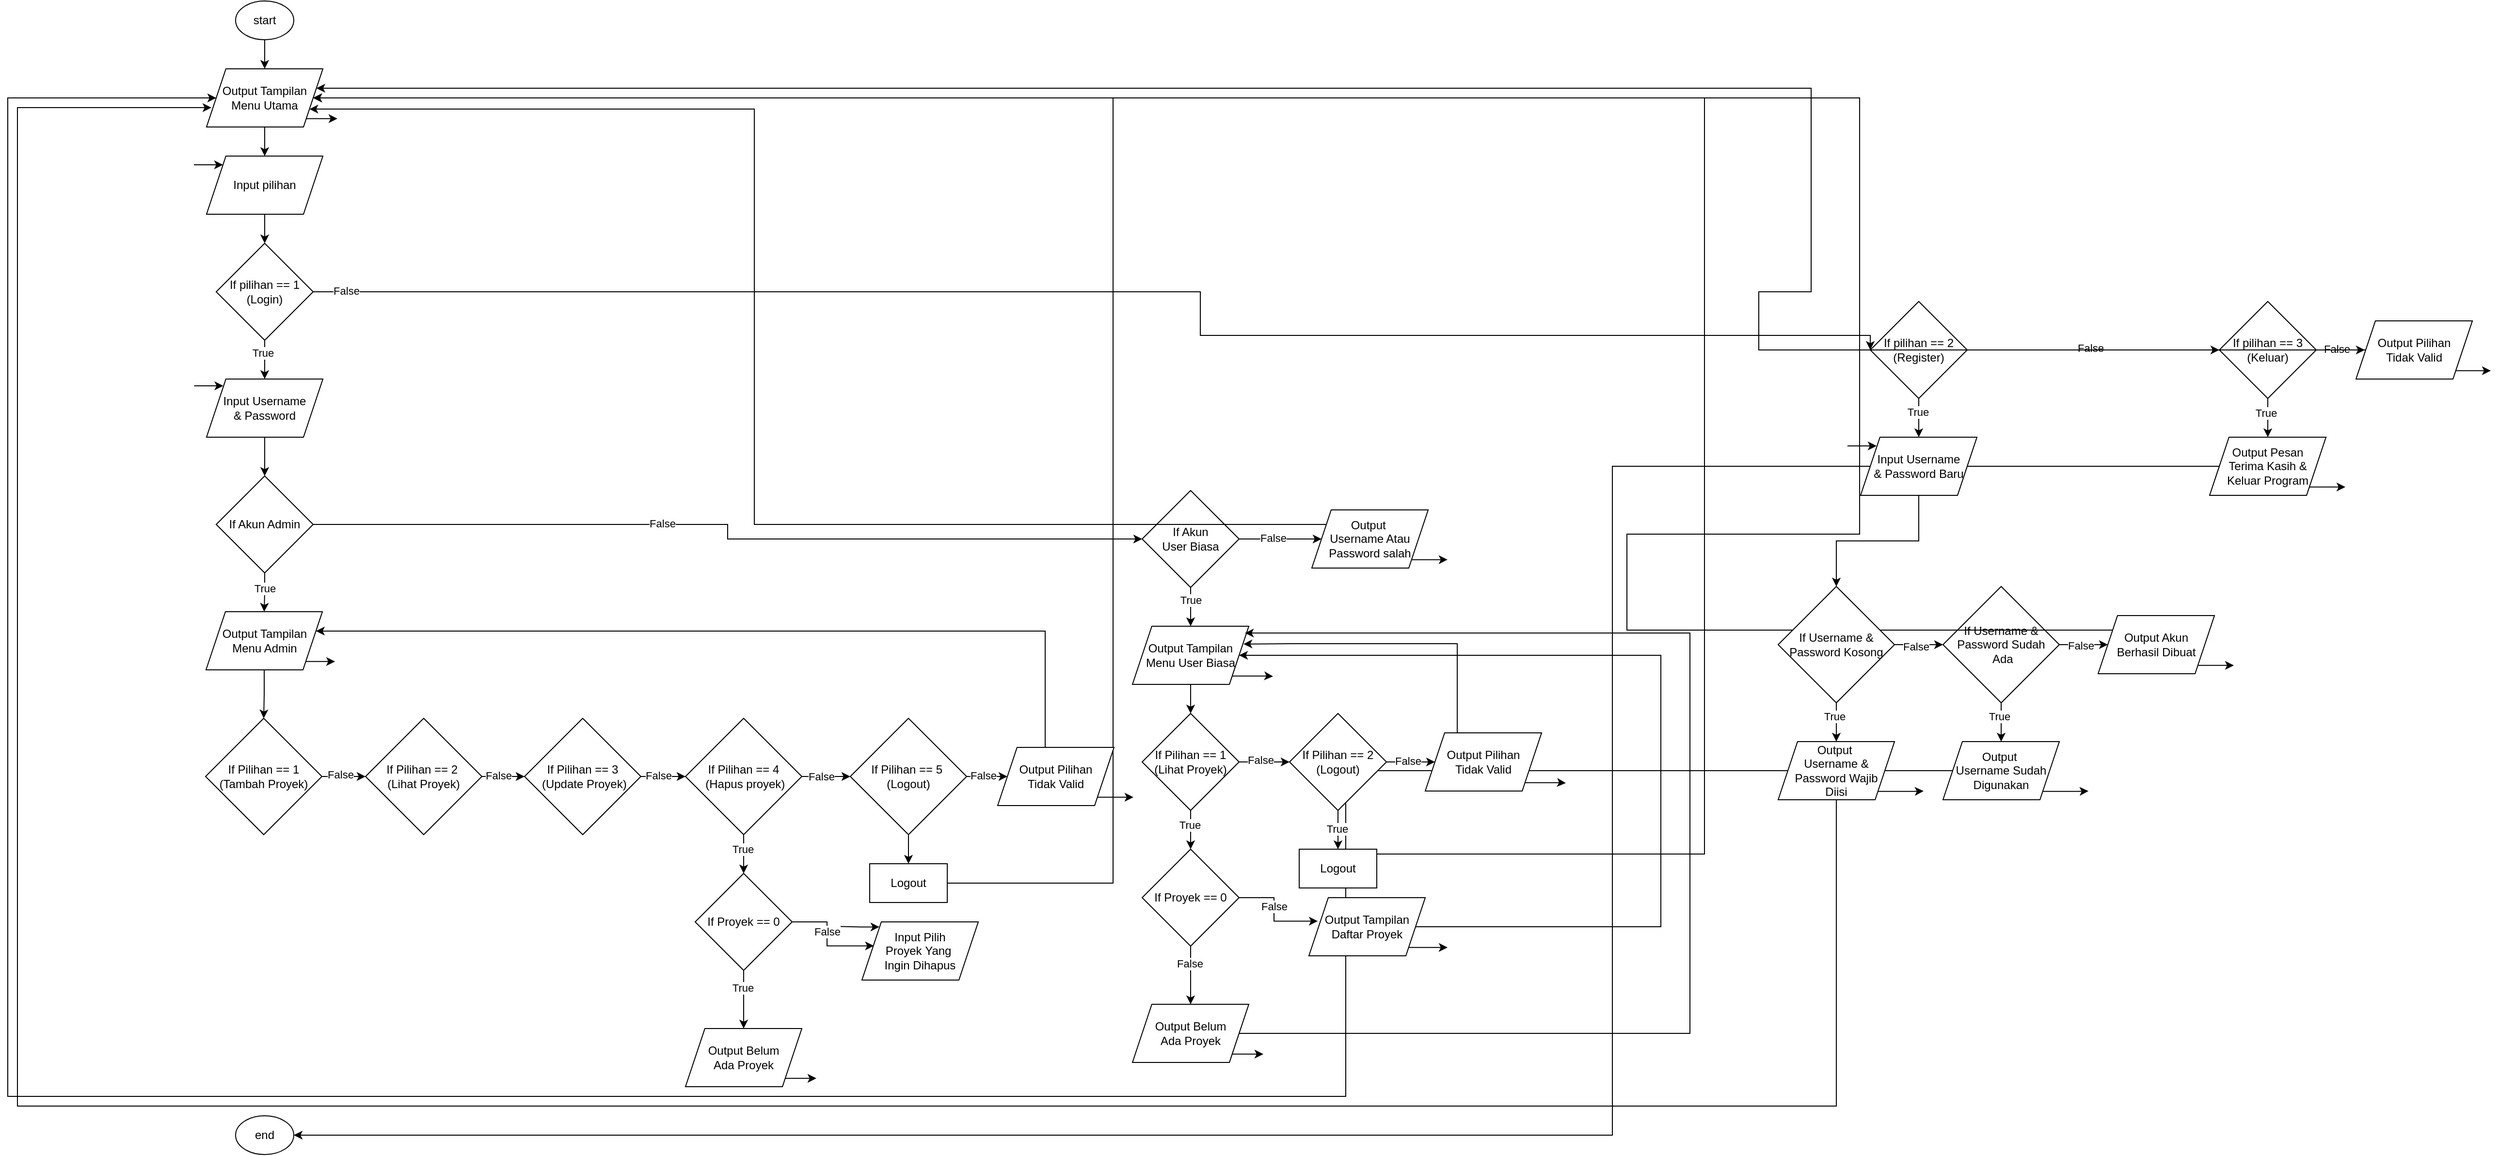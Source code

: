 <mxfile version="28.2.5">
  <diagram name="Page-1" id="V7zPdxJqgHUWOeTSfnY7">
    <mxGraphModel dx="918" dy="557" grid="1" gridSize="10" guides="1" tooltips="1" connect="1" arrows="1" fold="1" page="1" pageScale="1" pageWidth="850" pageHeight="1100" background="none" math="0" shadow="0">
      <root>
        <mxCell id="0" />
        <mxCell id="1" parent="0" />
        <mxCell id="pLRfj-jjfgKi97-Mm5KQ-4" value="" style="edgeStyle=orthogonalEdgeStyle;rounded=0;orthogonalLoop=1;jettySize=auto;html=1;" parent="1" source="pLRfj-jjfgKi97-Mm5KQ-1" target="pLRfj-jjfgKi97-Mm5KQ-3" edge="1">
          <mxGeometry relative="1" as="geometry" />
        </mxCell>
        <mxCell id="pLRfj-jjfgKi97-Mm5KQ-1" value="start" style="ellipse;whiteSpace=wrap;html=1;" parent="1" vertex="1">
          <mxGeometry x="375" y="30" width="60" height="40" as="geometry" />
        </mxCell>
        <mxCell id="pLRfj-jjfgKi97-Mm5KQ-2" value="end" style="ellipse;whiteSpace=wrap;html=1;" parent="1" vertex="1">
          <mxGeometry x="375" y="1180" width="60" height="40" as="geometry" />
        </mxCell>
        <mxCell id="pLRfj-jjfgKi97-Mm5KQ-17" value="" style="edgeStyle=orthogonalEdgeStyle;rounded=0;orthogonalLoop=1;jettySize=auto;html=1;" parent="1" source="pLRfj-jjfgKi97-Mm5KQ-3" target="pLRfj-jjfgKi97-Mm5KQ-16" edge="1">
          <mxGeometry relative="1" as="geometry" />
        </mxCell>
        <mxCell id="pLRfj-jjfgKi97-Mm5KQ-31" style="edgeStyle=orthogonalEdgeStyle;rounded=0;orthogonalLoop=1;jettySize=auto;html=1;exitX=1;exitY=1;exitDx=0;exitDy=0;" parent="1" source="pLRfj-jjfgKi97-Mm5KQ-3" edge="1">
          <mxGeometry relative="1" as="geometry">
            <mxPoint x="480" y="151.421" as="targetPoint" />
          </mxGeometry>
        </mxCell>
        <mxCell id="pLRfj-jjfgKi97-Mm5KQ-3" value="Output Tampilan&lt;div&gt;Menu Utama&lt;/div&gt;" style="shape=parallelogram;perimeter=parallelogramPerimeter;whiteSpace=wrap;html=1;fixedSize=1;" parent="1" vertex="1">
          <mxGeometry x="345" y="100" width="120" height="60" as="geometry" />
        </mxCell>
        <mxCell id="pLRfj-jjfgKi97-Mm5KQ-58" value="" style="edgeStyle=orthogonalEdgeStyle;rounded=0;orthogonalLoop=1;jettySize=auto;html=1;" parent="1" source="pLRfj-jjfgKi97-Mm5KQ-5" target="pLRfj-jjfgKi97-Mm5KQ-57" edge="1">
          <mxGeometry relative="1" as="geometry" />
        </mxCell>
        <mxCell id="eZlnlWBpEUUHPujEnQw8-25" value="True" style="edgeLabel;html=1;align=center;verticalAlign=middle;resizable=0;points=[];" vertex="1" connectable="0" parent="pLRfj-jjfgKi97-Mm5KQ-58">
          <mxGeometry x="-0.343" y="-2" relative="1" as="geometry">
            <mxPoint as="offset" />
          </mxGeometry>
        </mxCell>
        <mxCell id="pLRfj-jjfgKi97-Mm5KQ-59" style="edgeStyle=orthogonalEdgeStyle;rounded=0;orthogonalLoop=1;jettySize=auto;html=1;entryX=0;entryY=0.5;entryDx=0;entryDy=0;" parent="1" source="pLRfj-jjfgKi97-Mm5KQ-5" target="pLRfj-jjfgKi97-Mm5KQ-7" edge="1">
          <mxGeometry relative="1" as="geometry">
            <Array as="points">
              <mxPoint x="1370" y="330" />
              <mxPoint x="1370" y="375" />
            </Array>
          </mxGeometry>
        </mxCell>
        <mxCell id="eZlnlWBpEUUHPujEnQw8-53" value="False" style="edgeLabel;html=1;align=center;verticalAlign=middle;resizable=0;points=[];" vertex="1" connectable="0" parent="pLRfj-jjfgKi97-Mm5KQ-59">
          <mxGeometry x="-0.958" y="-2" relative="1" as="geometry">
            <mxPoint x="-1" y="-3" as="offset" />
          </mxGeometry>
        </mxCell>
        <mxCell id="pLRfj-jjfgKi97-Mm5KQ-5" value="&lt;div&gt;&lt;span style=&quot;background-color: transparent; color: light-dark(rgb(0, 0, 0), rgb(255, 255, 255));&quot;&gt;If pilihan == 1&lt;/span&gt;&lt;/div&gt;&lt;div&gt;(Login)&lt;/div&gt;" style="rhombus;whiteSpace=wrap;html=1;" parent="1" vertex="1">
          <mxGeometry x="355" y="280" width="100" height="100" as="geometry" />
        </mxCell>
        <mxCell id="pLRfj-jjfgKi97-Mm5KQ-10" value="" style="edgeStyle=orthogonalEdgeStyle;rounded=0;orthogonalLoop=1;jettySize=auto;html=1;" parent="1" source="pLRfj-jjfgKi97-Mm5KQ-7" target="pLRfj-jjfgKi97-Mm5KQ-9" edge="1">
          <mxGeometry relative="1" as="geometry" />
        </mxCell>
        <mxCell id="pLRfj-jjfgKi97-Mm5KQ-20" value="False" style="edgeLabel;html=1;align=center;verticalAlign=middle;resizable=0;points=[];" parent="pLRfj-jjfgKi97-Mm5KQ-10" vertex="1" connectable="0">
          <mxGeometry x="0.008" y="2" relative="1" as="geometry">
            <mxPoint x="-4" as="offset" />
          </mxGeometry>
        </mxCell>
        <mxCell id="pLRfj-jjfgKi97-Mm5KQ-39" value="" style="edgeStyle=orthogonalEdgeStyle;rounded=0;orthogonalLoop=1;jettySize=auto;html=1;" parent="1" source="pLRfj-jjfgKi97-Mm5KQ-7" target="pLRfj-jjfgKi97-Mm5KQ-38" edge="1">
          <mxGeometry relative="1" as="geometry" />
        </mxCell>
        <mxCell id="pLRfj-jjfgKi97-Mm5KQ-42" value="True" style="edgeLabel;html=1;align=center;verticalAlign=middle;resizable=0;points=[];" parent="pLRfj-jjfgKi97-Mm5KQ-39" vertex="1" connectable="0">
          <mxGeometry x="-0.394" y="2" relative="1" as="geometry">
            <mxPoint x="-3" y="2" as="offset" />
          </mxGeometry>
        </mxCell>
        <mxCell id="pLRfj-jjfgKi97-Mm5KQ-7" value="&lt;div&gt;&lt;span style=&quot;background-color: transparent; color: light-dark(rgb(0, 0, 0), rgb(255, 255, 255));&quot;&gt;If pilihan == 2&lt;/span&gt;&lt;/div&gt;&lt;div&gt;(Register)&lt;/div&gt;" style="rhombus;whiteSpace=wrap;html=1;" parent="1" vertex="1">
          <mxGeometry x="2061" y="340" width="100" height="100" as="geometry" />
        </mxCell>
        <mxCell id="pLRfj-jjfgKi97-Mm5KQ-22" value="" style="edgeStyle=orthogonalEdgeStyle;rounded=0;orthogonalLoop=1;jettySize=auto;html=1;" parent="1" source="pLRfj-jjfgKi97-Mm5KQ-9" edge="1">
          <mxGeometry relative="1" as="geometry">
            <mxPoint x="2571" y="390" as="targetPoint" />
          </mxGeometry>
        </mxCell>
        <mxCell id="pLRfj-jjfgKi97-Mm5KQ-23" value="False" style="edgeLabel;html=1;align=center;verticalAlign=middle;resizable=0;points=[];" parent="pLRfj-jjfgKi97-Mm5KQ-22" vertex="1" connectable="0">
          <mxGeometry x="-0.067" y="1" relative="1" as="geometry">
            <mxPoint x="-3" as="offset" />
          </mxGeometry>
        </mxCell>
        <mxCell id="pLRfj-jjfgKi97-Mm5KQ-28" value="" style="edgeStyle=orthogonalEdgeStyle;rounded=0;orthogonalLoop=1;jettySize=auto;html=1;" parent="1" source="pLRfj-jjfgKi97-Mm5KQ-9" target="pLRfj-jjfgKi97-Mm5KQ-27" edge="1">
          <mxGeometry relative="1" as="geometry" />
        </mxCell>
        <mxCell id="pLRfj-jjfgKi97-Mm5KQ-30" value="True" style="edgeLabel;html=1;align=center;verticalAlign=middle;resizable=0;points=[];" parent="pLRfj-jjfgKi97-Mm5KQ-28" vertex="1" connectable="0">
          <mxGeometry x="-0.698" y="-3" relative="1" as="geometry">
            <mxPoint x="1" y="9" as="offset" />
          </mxGeometry>
        </mxCell>
        <mxCell id="pLRfj-jjfgKi97-Mm5KQ-9" value="&lt;div&gt;&lt;span style=&quot;background-color: transparent; color: light-dark(rgb(0, 0, 0), rgb(255, 255, 255));&quot;&gt;If pilihan == 3&lt;/span&gt;&lt;/div&gt;&lt;div&gt;(Keluar)&lt;/div&gt;" style="rhombus;whiteSpace=wrap;html=1;" parent="1" vertex="1">
          <mxGeometry x="2421" y="340" width="100" height="100" as="geometry" />
        </mxCell>
        <mxCell id="pLRfj-jjfgKi97-Mm5KQ-18" value="" style="edgeStyle=orthogonalEdgeStyle;rounded=0;orthogonalLoop=1;jettySize=auto;html=1;" parent="1" source="pLRfj-jjfgKi97-Mm5KQ-16" target="pLRfj-jjfgKi97-Mm5KQ-5" edge="1">
          <mxGeometry relative="1" as="geometry" />
        </mxCell>
        <mxCell id="pLRfj-jjfgKi97-Mm5KQ-33" style="edgeStyle=orthogonalEdgeStyle;rounded=0;orthogonalLoop=1;jettySize=auto;html=1;" parent="1" edge="1">
          <mxGeometry relative="1" as="geometry">
            <mxPoint x="362" y="198.778" as="targetPoint" />
            <mxPoint x="332" y="199" as="sourcePoint" />
          </mxGeometry>
        </mxCell>
        <mxCell id="pLRfj-jjfgKi97-Mm5KQ-16" value="Input pilihan" style="shape=parallelogram;perimeter=parallelogramPerimeter;whiteSpace=wrap;html=1;fixedSize=1;" parent="1" vertex="1">
          <mxGeometry x="345" y="190" width="120" height="60" as="geometry" />
        </mxCell>
        <mxCell id="pLRfj-jjfgKi97-Mm5KQ-32" style="edgeStyle=orthogonalEdgeStyle;rounded=0;orthogonalLoop=1;jettySize=auto;html=1;exitX=1;exitY=1;exitDx=0;exitDy=0;" parent="1" source="pLRfj-jjfgKi97-Mm5KQ-24" edge="1">
          <mxGeometry relative="1" as="geometry">
            <mxPoint x="2701" y="411.222" as="targetPoint" />
          </mxGeometry>
        </mxCell>
        <mxCell id="pLRfj-jjfgKi97-Mm5KQ-54" style="edgeStyle=orthogonalEdgeStyle;rounded=0;orthogonalLoop=1;jettySize=auto;html=1;" parent="1" source="pLRfj-jjfgKi97-Mm5KQ-24" target="pLRfj-jjfgKi97-Mm5KQ-3" edge="1">
          <mxGeometry relative="1" as="geometry">
            <Array as="points">
              <mxPoint x="1946" y="330" />
              <mxPoint x="2000" y="330" />
              <mxPoint x="2000" y="120" />
            </Array>
          </mxGeometry>
        </mxCell>
        <mxCell id="pLRfj-jjfgKi97-Mm5KQ-24" value="Output Pilihan&lt;div&gt;Tidak Valid&lt;/div&gt;" style="shape=parallelogram;perimeter=parallelogramPerimeter;whiteSpace=wrap;html=1;fixedSize=1;" parent="1" vertex="1">
          <mxGeometry x="2562" y="360" width="120" height="60" as="geometry" />
        </mxCell>
        <mxCell id="pLRfj-jjfgKi97-Mm5KQ-29" style="edgeStyle=orthogonalEdgeStyle;rounded=0;orthogonalLoop=1;jettySize=auto;html=1;entryX=1;entryY=0.5;entryDx=0;entryDy=0;" parent="1" source="pLRfj-jjfgKi97-Mm5KQ-27" target="pLRfj-jjfgKi97-Mm5KQ-2" edge="1">
          <mxGeometry relative="1" as="geometry">
            <Array as="points">
              <mxPoint x="1795" y="1200" />
            </Array>
          </mxGeometry>
        </mxCell>
        <mxCell id="pLRfj-jjfgKi97-Mm5KQ-34" style="edgeStyle=orthogonalEdgeStyle;rounded=0;orthogonalLoop=1;jettySize=auto;html=1;exitX=1;exitY=1;exitDx=0;exitDy=0;" parent="1" source="pLRfj-jjfgKi97-Mm5KQ-27" edge="1">
          <mxGeometry relative="1" as="geometry">
            <mxPoint x="2551" y="531.222" as="targetPoint" />
          </mxGeometry>
        </mxCell>
        <mxCell id="pLRfj-jjfgKi97-Mm5KQ-27" value="Output Pesan&lt;div&gt;&lt;span style=&quot;background-color: transparent; color: light-dark(rgb(0, 0, 0), rgb(255, 255, 255));&quot;&gt;Terima Kasih &amp;amp;&lt;/span&gt;&lt;div&gt;Keluar Program&lt;/div&gt;&lt;/div&gt;" style="shape=parallelogram;perimeter=parallelogramPerimeter;whiteSpace=wrap;html=1;fixedSize=1;" parent="1" vertex="1">
          <mxGeometry x="2411" y="480" width="120" height="60" as="geometry" />
        </mxCell>
        <mxCell id="pLRfj-jjfgKi97-Mm5KQ-37" style="edgeStyle=orthogonalEdgeStyle;rounded=0;orthogonalLoop=1;jettySize=auto;html=1;" parent="1" edge="1">
          <mxGeometry relative="1" as="geometry">
            <mxPoint x="2067.5" y="488.778" as="targetPoint" />
            <mxPoint x="2037.5" y="489" as="sourcePoint" />
          </mxGeometry>
        </mxCell>
        <mxCell id="eZlnlWBpEUUHPujEnQw8-6" value="" style="edgeStyle=orthogonalEdgeStyle;rounded=0;orthogonalLoop=1;jettySize=auto;html=1;" edge="1" parent="1" source="pLRfj-jjfgKi97-Mm5KQ-38" target="eZlnlWBpEUUHPujEnQw8-5">
          <mxGeometry relative="1" as="geometry" />
        </mxCell>
        <mxCell id="pLRfj-jjfgKi97-Mm5KQ-38" value="Input Username&lt;div&gt;&amp;amp; Password Baru&lt;/div&gt;" style="shape=parallelogram;perimeter=parallelogramPerimeter;whiteSpace=wrap;html=1;fixedSize=1;" parent="1" vertex="1">
          <mxGeometry x="2051" y="480" width="120" height="60" as="geometry" />
        </mxCell>
        <mxCell id="pLRfj-jjfgKi97-Mm5KQ-46" value="" style="edgeStyle=orthogonalEdgeStyle;rounded=0;orthogonalLoop=1;jettySize=auto;html=1;" parent="1" source="pLRfj-jjfgKi97-Mm5KQ-40" target="pLRfj-jjfgKi97-Mm5KQ-45" edge="1">
          <mxGeometry relative="1" as="geometry" />
        </mxCell>
        <mxCell id="pLRfj-jjfgKi97-Mm5KQ-47" value="True" style="edgeLabel;html=1;align=center;verticalAlign=middle;resizable=0;points=[];" parent="pLRfj-jjfgKi97-Mm5KQ-46" vertex="1" connectable="0">
          <mxGeometry x="-0.312" y="-2" relative="1" as="geometry">
            <mxPoint as="offset" />
          </mxGeometry>
        </mxCell>
        <mxCell id="pLRfj-jjfgKi97-Mm5KQ-52" value="" style="edgeStyle=orthogonalEdgeStyle;rounded=0;orthogonalLoop=1;jettySize=auto;html=1;" parent="1" source="pLRfj-jjfgKi97-Mm5KQ-40" target="pLRfj-jjfgKi97-Mm5KQ-51" edge="1">
          <mxGeometry relative="1" as="geometry" />
        </mxCell>
        <mxCell id="pLRfj-jjfgKi97-Mm5KQ-53" value="False" style="edgeLabel;html=1;align=center;verticalAlign=middle;resizable=0;points=[];" parent="pLRfj-jjfgKi97-Mm5KQ-52" vertex="1" connectable="0">
          <mxGeometry x="0.15" y="-1" relative="1" as="geometry">
            <mxPoint x="-7" as="offset" />
          </mxGeometry>
        </mxCell>
        <mxCell id="pLRfj-jjfgKi97-Mm5KQ-40" value="If Username &amp;amp;&lt;div&gt;Password Sudah&lt;/div&gt;&lt;div&gt;&amp;nbsp;Ada&lt;/div&gt;" style="rhombus;whiteSpace=wrap;html=1;" parent="1" vertex="1">
          <mxGeometry x="2136" y="634" width="120" height="120" as="geometry" />
        </mxCell>
        <mxCell id="pLRfj-jjfgKi97-Mm5KQ-44" style="edgeStyle=orthogonalEdgeStyle;rounded=0;orthogonalLoop=1;jettySize=auto;html=1;exitX=1;exitY=1;exitDx=0;exitDy=0;" parent="1" source="pLRfj-jjfgKi97-Mm5KQ-45" edge="1">
          <mxGeometry relative="1" as="geometry">
            <mxPoint x="2286" y="845" as="targetPoint" />
          </mxGeometry>
        </mxCell>
        <mxCell id="pLRfj-jjfgKi97-Mm5KQ-48" style="edgeStyle=orthogonalEdgeStyle;rounded=0;orthogonalLoop=1;jettySize=auto;html=1;entryX=0;entryY=0.5;entryDx=0;entryDy=0;" parent="1" source="pLRfj-jjfgKi97-Mm5KQ-45" target="pLRfj-jjfgKi97-Mm5KQ-3" edge="1">
          <mxGeometry relative="1" as="geometry">
            <Array as="points">
              <mxPoint x="1520" y="1160" />
              <mxPoint x="140" y="1160" />
              <mxPoint x="140" y="130" />
            </Array>
          </mxGeometry>
        </mxCell>
        <mxCell id="pLRfj-jjfgKi97-Mm5KQ-45" value="Output&amp;nbsp;&lt;div&gt;&lt;span style=&quot;background-color: transparent; color: light-dark(rgb(0, 0, 0), rgb(255, 255, 255));&quot;&gt;Username Sudah&lt;/span&gt;&lt;div&gt;Digunakan&lt;/div&gt;&lt;/div&gt;" style="shape=parallelogram;perimeter=parallelogramPerimeter;whiteSpace=wrap;html=1;fixedSize=1;" parent="1" vertex="1">
          <mxGeometry x="2136" y="793.999" width="120" height="60" as="geometry" />
        </mxCell>
        <mxCell id="pLRfj-jjfgKi97-Mm5KQ-50" style="edgeStyle=orthogonalEdgeStyle;rounded=0;orthogonalLoop=1;jettySize=auto;html=1;exitX=1;exitY=1;exitDx=0;exitDy=0;" parent="1" source="pLRfj-jjfgKi97-Mm5KQ-51" edge="1">
          <mxGeometry relative="1" as="geometry">
            <mxPoint x="2436" y="715" as="targetPoint" />
          </mxGeometry>
        </mxCell>
        <mxCell id="pLRfj-jjfgKi97-Mm5KQ-55" style="edgeStyle=orthogonalEdgeStyle;rounded=0;orthogonalLoop=1;jettySize=auto;html=1;entryX=1;entryY=0.5;entryDx=0;entryDy=0;" parent="1" source="pLRfj-jjfgKi97-Mm5KQ-51" target="pLRfj-jjfgKi97-Mm5KQ-3" edge="1">
          <mxGeometry relative="1" as="geometry">
            <Array as="points">
              <mxPoint x="1810" y="679" />
              <mxPoint x="1810" y="580" />
              <mxPoint x="2050" y="580" />
              <mxPoint x="2050" y="130" />
            </Array>
          </mxGeometry>
        </mxCell>
        <mxCell id="pLRfj-jjfgKi97-Mm5KQ-51" value="Output Akun&lt;div&gt;Berhasil Dibuat&lt;/div&gt;" style="shape=parallelogram;perimeter=parallelogramPerimeter;whiteSpace=wrap;html=1;fixedSize=1;" parent="1" vertex="1">
          <mxGeometry x="2296" y="663.999" width="120" height="60" as="geometry" />
        </mxCell>
        <mxCell id="pLRfj-jjfgKi97-Mm5KQ-56" style="edgeStyle=orthogonalEdgeStyle;rounded=0;orthogonalLoop=1;jettySize=auto;html=1;" parent="1" edge="1">
          <mxGeometry relative="1" as="geometry">
            <mxPoint x="362.25" y="426.778" as="targetPoint" />
            <mxPoint x="332.25" y="427" as="sourcePoint" />
          </mxGeometry>
        </mxCell>
        <mxCell id="pLRfj-jjfgKi97-Mm5KQ-62" value="" style="edgeStyle=orthogonalEdgeStyle;rounded=0;orthogonalLoop=1;jettySize=auto;html=1;" parent="1" source="pLRfj-jjfgKi97-Mm5KQ-57" target="pLRfj-jjfgKi97-Mm5KQ-61" edge="1">
          <mxGeometry relative="1" as="geometry" />
        </mxCell>
        <mxCell id="pLRfj-jjfgKi97-Mm5KQ-57" value="Input Username&lt;div&gt;&amp;amp; Password&lt;/div&gt;" style="shape=parallelogram;perimeter=parallelogramPerimeter;whiteSpace=wrap;html=1;fixedSize=1;" parent="1" vertex="1">
          <mxGeometry x="345" y="420" width="120" height="60" as="geometry" />
        </mxCell>
        <mxCell id="pLRfj-jjfgKi97-Mm5KQ-64" value="" style="edgeStyle=orthogonalEdgeStyle;rounded=0;orthogonalLoop=1;jettySize=auto;html=1;" parent="1" source="pLRfj-jjfgKi97-Mm5KQ-61" target="pLRfj-jjfgKi97-Mm5KQ-63" edge="1">
          <mxGeometry relative="1" as="geometry" />
        </mxCell>
        <mxCell id="eZlnlWBpEUUHPujEnQw8-26" value="False" style="edgeLabel;html=1;align=center;verticalAlign=middle;resizable=0;points=[];" vertex="1" connectable="0" parent="pLRfj-jjfgKi97-Mm5KQ-64">
          <mxGeometry x="-0.173" y="1" relative="1" as="geometry">
            <mxPoint as="offset" />
          </mxGeometry>
        </mxCell>
        <mxCell id="eZlnlWBpEUUHPujEnQw8-24" value="" style="edgeStyle=orthogonalEdgeStyle;rounded=0;orthogonalLoop=1;jettySize=auto;html=1;" edge="1" parent="1" source="pLRfj-jjfgKi97-Mm5KQ-61" target="eZlnlWBpEUUHPujEnQw8-23">
          <mxGeometry relative="1" as="geometry" />
        </mxCell>
        <mxCell id="eZlnlWBpEUUHPujEnQw8-29" value="True" style="edgeLabel;html=1;align=center;verticalAlign=middle;resizable=0;points=[];" vertex="1" connectable="0" parent="eZlnlWBpEUUHPujEnQw8-24">
          <mxGeometry x="-0.237" relative="1" as="geometry">
            <mxPoint as="offset" />
          </mxGeometry>
        </mxCell>
        <mxCell id="pLRfj-jjfgKi97-Mm5KQ-61" value="If Akun Admin" style="rhombus;whiteSpace=wrap;html=1;" parent="1" vertex="1">
          <mxGeometry x="355" y="520" width="100" height="100" as="geometry" />
        </mxCell>
        <mxCell id="pLRfj-jjfgKi97-Mm5KQ-69" value="" style="edgeStyle=orthogonalEdgeStyle;rounded=0;orthogonalLoop=1;jettySize=auto;html=1;" parent="1" source="pLRfj-jjfgKi97-Mm5KQ-63" target="pLRfj-jjfgKi97-Mm5KQ-68" edge="1">
          <mxGeometry relative="1" as="geometry" />
        </mxCell>
        <mxCell id="eZlnlWBpEUUHPujEnQw8-27" value="False" style="edgeLabel;html=1;align=center;verticalAlign=middle;resizable=0;points=[];" vertex="1" connectable="0" parent="pLRfj-jjfgKi97-Mm5KQ-69">
          <mxGeometry x="-0.179" y="1" relative="1" as="geometry">
            <mxPoint as="offset" />
          </mxGeometry>
        </mxCell>
        <mxCell id="pLRfj-jjfgKi97-Mm5KQ-73" value="" style="edgeStyle=orthogonalEdgeStyle;rounded=0;orthogonalLoop=1;jettySize=auto;html=1;" parent="1" source="pLRfj-jjfgKi97-Mm5KQ-63" target="pLRfj-jjfgKi97-Mm5KQ-72" edge="1">
          <mxGeometry relative="1" as="geometry" />
        </mxCell>
        <mxCell id="eZlnlWBpEUUHPujEnQw8-28" value="True" style="edgeLabel;html=1;align=center;verticalAlign=middle;resizable=0;points=[];" vertex="1" connectable="0" parent="pLRfj-jjfgKi97-Mm5KQ-73">
          <mxGeometry x="-0.364" relative="1" as="geometry">
            <mxPoint as="offset" />
          </mxGeometry>
        </mxCell>
        <mxCell id="pLRfj-jjfgKi97-Mm5KQ-63" value="If Akun&lt;div&gt;User Biasa&lt;/div&gt;" style="rhombus;whiteSpace=wrap;html=1;" parent="1" vertex="1">
          <mxGeometry x="1310" y="535" width="100" height="100" as="geometry" />
        </mxCell>
        <mxCell id="pLRfj-jjfgKi97-Mm5KQ-70" style="edgeStyle=orthogonalEdgeStyle;rounded=0;orthogonalLoop=1;jettySize=auto;html=1;exitX=1;exitY=1;exitDx=0;exitDy=0;" parent="1" source="pLRfj-jjfgKi97-Mm5KQ-68" edge="1">
          <mxGeometry relative="1" as="geometry">
            <mxPoint x="1625" y="606.365" as="targetPoint" />
          </mxGeometry>
        </mxCell>
        <mxCell id="pLRfj-jjfgKi97-Mm5KQ-71" style="edgeStyle=orthogonalEdgeStyle;rounded=0;orthogonalLoop=1;jettySize=auto;html=1;entryX=1;entryY=0.75;entryDx=0;entryDy=0;" parent="1" source="pLRfj-jjfgKi97-Mm5KQ-68" target="pLRfj-jjfgKi97-Mm5KQ-3" edge="1">
          <mxGeometry relative="1" as="geometry">
            <Array as="points">
              <mxPoint x="910" y="570" />
              <mxPoint x="910" y="142" />
            </Array>
          </mxGeometry>
        </mxCell>
        <mxCell id="pLRfj-jjfgKi97-Mm5KQ-68" value="Output&amp;nbsp;&lt;div&gt;&lt;span style=&quot;background-color: transparent; color: light-dark(rgb(0, 0, 0), rgb(255, 255, 255));&quot;&gt;Username Atau&lt;/span&gt;&lt;/div&gt;&lt;div&gt;&lt;span style=&quot;background-color: transparent; color: light-dark(rgb(0, 0, 0), rgb(255, 255, 255));&quot;&gt;Password salah&lt;/span&gt;&lt;/div&gt;" style="shape=parallelogram;perimeter=parallelogramPerimeter;whiteSpace=wrap;html=1;fixedSize=1;" parent="1" vertex="1">
          <mxGeometry x="1485" y="555" width="120" height="60" as="geometry" />
        </mxCell>
        <mxCell id="pLRfj-jjfgKi97-Mm5KQ-74" style="edgeStyle=orthogonalEdgeStyle;rounded=0;orthogonalLoop=1;jettySize=auto;html=1;exitX=1;exitY=1;exitDx=0;exitDy=0;" parent="1" source="pLRfj-jjfgKi97-Mm5KQ-72" edge="1">
          <mxGeometry relative="1" as="geometry">
            <mxPoint x="1445" y="726.704" as="targetPoint" />
          </mxGeometry>
        </mxCell>
        <mxCell id="pLRfj-jjfgKi97-Mm5KQ-76" value="" style="edgeStyle=orthogonalEdgeStyle;rounded=0;orthogonalLoop=1;jettySize=auto;html=1;" parent="1" source="pLRfj-jjfgKi97-Mm5KQ-72" target="pLRfj-jjfgKi97-Mm5KQ-75" edge="1">
          <mxGeometry relative="1" as="geometry" />
        </mxCell>
        <mxCell id="pLRfj-jjfgKi97-Mm5KQ-72" value="Output Tampilan&lt;div&gt;Menu User Biasa&lt;/div&gt;" style="shape=parallelogram;perimeter=parallelogramPerimeter;whiteSpace=wrap;html=1;fixedSize=1;" parent="1" vertex="1">
          <mxGeometry x="1300" y="675" width="120" height="60" as="geometry" />
        </mxCell>
        <mxCell id="pLRfj-jjfgKi97-Mm5KQ-78" value="" style="edgeStyle=orthogonalEdgeStyle;rounded=0;orthogonalLoop=1;jettySize=auto;html=1;" parent="1" source="pLRfj-jjfgKi97-Mm5KQ-75" target="pLRfj-jjfgKi97-Mm5KQ-77" edge="1">
          <mxGeometry relative="1" as="geometry" />
        </mxCell>
        <mxCell id="eZlnlWBpEUUHPujEnQw8-15" value="False" style="edgeLabel;html=1;align=center;verticalAlign=middle;resizable=0;points=[];" vertex="1" connectable="0" parent="pLRfj-jjfgKi97-Mm5KQ-78">
          <mxGeometry x="-0.371" y="2" relative="1" as="geometry">
            <mxPoint x="5" as="offset" />
          </mxGeometry>
        </mxCell>
        <mxCell id="eZlnlWBpEUUHPujEnQw8-20" value="" style="edgeStyle=orthogonalEdgeStyle;rounded=0;orthogonalLoop=1;jettySize=auto;html=1;entryX=0.5;entryY=0;entryDx=0;entryDy=0;" edge="1" parent="1" source="pLRfj-jjfgKi97-Mm5KQ-75" target="eZlnlWBpEUUHPujEnQw8-31">
          <mxGeometry relative="1" as="geometry">
            <mxPoint x="1360" y="905" as="targetPoint" />
          </mxGeometry>
        </mxCell>
        <mxCell id="eZlnlWBpEUUHPujEnQw8-30" value="True" style="edgeLabel;html=1;align=center;verticalAlign=middle;resizable=0;points=[];" vertex="1" connectable="0" parent="eZlnlWBpEUUHPujEnQw8-20">
          <mxGeometry x="-0.25" y="-1" relative="1" as="geometry">
            <mxPoint as="offset" />
          </mxGeometry>
        </mxCell>
        <mxCell id="pLRfj-jjfgKi97-Mm5KQ-75" value="If Pilihan == 1&lt;div&gt;(Lihat Proyek)&lt;/div&gt;" style="rhombus;whiteSpace=wrap;html=1;" parent="1" vertex="1">
          <mxGeometry x="1310" y="765" width="100" height="100" as="geometry" />
        </mxCell>
        <mxCell id="pLRfj-jjfgKi97-Mm5KQ-84" value="" style="edgeStyle=orthogonalEdgeStyle;rounded=0;orthogonalLoop=1;jettySize=auto;html=1;" parent="1" source="pLRfj-jjfgKi97-Mm5KQ-77" target="pLRfj-jjfgKi97-Mm5KQ-81" edge="1">
          <mxGeometry relative="1" as="geometry" />
        </mxCell>
        <mxCell id="pLRfj-jjfgKi97-Mm5KQ-85" value="False" style="edgeLabel;html=1;align=center;verticalAlign=middle;resizable=0;points=[];" parent="pLRfj-jjfgKi97-Mm5KQ-84" vertex="1" connectable="0">
          <mxGeometry x="0.133" y="1" relative="1" as="geometry">
            <mxPoint x="-7" as="offset" />
          </mxGeometry>
        </mxCell>
        <mxCell id="eZlnlWBpEUUHPujEnQw8-12" value="" style="edgeStyle=orthogonalEdgeStyle;rounded=0;orthogonalLoop=1;jettySize=auto;html=1;" edge="1" parent="1" source="pLRfj-jjfgKi97-Mm5KQ-77" target="eZlnlWBpEUUHPujEnQw8-11">
          <mxGeometry relative="1" as="geometry" />
        </mxCell>
        <mxCell id="eZlnlWBpEUUHPujEnQw8-13" value="True" style="edgeLabel;html=1;align=center;verticalAlign=middle;resizable=0;points=[];" vertex="1" connectable="0" parent="eZlnlWBpEUUHPujEnQw8-12">
          <mxGeometry x="-0.07" y="-1" relative="1" as="geometry">
            <mxPoint as="offset" />
          </mxGeometry>
        </mxCell>
        <mxCell id="pLRfj-jjfgKi97-Mm5KQ-77" value="If Pilihan == 2&lt;div&gt;(Logout)&lt;/div&gt;" style="rhombus;whiteSpace=wrap;html=1;" parent="1" vertex="1">
          <mxGeometry x="1462" y="765" width="100" height="100" as="geometry" />
        </mxCell>
        <mxCell id="pLRfj-jjfgKi97-Mm5KQ-80" style="edgeStyle=orthogonalEdgeStyle;rounded=0;orthogonalLoop=1;jettySize=auto;html=1;exitX=1;exitY=1;exitDx=0;exitDy=0;" parent="1" source="pLRfj-jjfgKi97-Mm5KQ-81" edge="1">
          <mxGeometry relative="1" as="geometry">
            <mxPoint x="1747" y="836.704" as="targetPoint" />
          </mxGeometry>
        </mxCell>
        <mxCell id="pLRfj-jjfgKi97-Mm5KQ-83" style="edgeStyle=orthogonalEdgeStyle;rounded=0;orthogonalLoop=1;jettySize=auto;html=1;entryX=1;entryY=0.25;entryDx=0;entryDy=0;" parent="1" edge="1">
          <mxGeometry relative="1" as="geometry">
            <Array as="points">
              <mxPoint x="1635" y="693" />
              <mxPoint x="1465" y="693" />
            </Array>
            <mxPoint x="1635" y="787" as="sourcePoint" />
            <mxPoint x="1414.545" y="693.364" as="targetPoint" />
          </mxGeometry>
        </mxCell>
        <mxCell id="pLRfj-jjfgKi97-Mm5KQ-81" value="Output Pilihan&lt;div&gt;Tidak Valid&lt;/div&gt;" style="shape=parallelogram;perimeter=parallelogramPerimeter;whiteSpace=wrap;html=1;fixedSize=1;" parent="1" vertex="1">
          <mxGeometry x="1602" y="785" width="120" height="60" as="geometry" />
        </mxCell>
        <mxCell id="eZlnlWBpEUUHPujEnQw8-1" value="" style="edgeStyle=orthogonalEdgeStyle;rounded=0;orthogonalLoop=1;jettySize=auto;html=1;" edge="1" parent="1" source="eZlnlWBpEUUHPujEnQw8-5">
          <mxGeometry relative="1" as="geometry">
            <mxPoint x="2026" y="794" as="targetPoint" />
          </mxGeometry>
        </mxCell>
        <mxCell id="eZlnlWBpEUUHPujEnQw8-2" value="True" style="edgeLabel;html=1;align=center;verticalAlign=middle;resizable=0;points=[];" vertex="1" connectable="0" parent="eZlnlWBpEUUHPujEnQw8-1">
          <mxGeometry x="-0.312" y="-2" relative="1" as="geometry">
            <mxPoint as="offset" />
          </mxGeometry>
        </mxCell>
        <mxCell id="eZlnlWBpEUUHPujEnQw8-3" value="" style="edgeStyle=orthogonalEdgeStyle;rounded=0;orthogonalLoop=1;jettySize=auto;html=1;" edge="1" parent="1" source="eZlnlWBpEUUHPujEnQw8-5">
          <mxGeometry relative="1" as="geometry">
            <mxPoint x="2136" y="694" as="targetPoint" />
          </mxGeometry>
        </mxCell>
        <mxCell id="eZlnlWBpEUUHPujEnQw8-4" value="False" style="edgeLabel;html=1;align=center;verticalAlign=middle;resizable=0;points=[];" vertex="1" connectable="0" parent="eZlnlWBpEUUHPujEnQw8-3">
          <mxGeometry x="0.15" y="-1" relative="1" as="geometry">
            <mxPoint x="-7" as="offset" />
          </mxGeometry>
        </mxCell>
        <mxCell id="eZlnlWBpEUUHPujEnQw8-5" value="If Username &amp;amp;&lt;div&gt;Password Kosong&lt;/div&gt;" style="rhombus;whiteSpace=wrap;html=1;" vertex="1" parent="1">
          <mxGeometry x="1966" y="634" width="120" height="120" as="geometry" />
        </mxCell>
        <mxCell id="eZlnlWBpEUUHPujEnQw8-7" style="edgeStyle=orthogonalEdgeStyle;rounded=0;orthogonalLoop=1;jettySize=auto;html=1;exitX=1;exitY=1;exitDx=0;exitDy=0;" edge="1" parent="1" source="eZlnlWBpEUUHPujEnQw8-8">
          <mxGeometry relative="1" as="geometry">
            <mxPoint x="2116" y="845.001" as="targetPoint" />
          </mxGeometry>
        </mxCell>
        <mxCell id="eZlnlWBpEUUHPujEnQw8-9" style="edgeStyle=orthogonalEdgeStyle;rounded=0;orthogonalLoop=1;jettySize=auto;html=1;entryX=0.042;entryY=0.667;entryDx=0;entryDy=0;entryPerimeter=0;" edge="1" parent="1" source="eZlnlWBpEUUHPujEnQw8-8" target="pLRfj-jjfgKi97-Mm5KQ-3">
          <mxGeometry relative="1" as="geometry">
            <mxPoint x="360" y="70" as="targetPoint" />
            <Array as="points">
              <mxPoint x="2026" y="1170" />
              <mxPoint x="150" y="1170" />
              <mxPoint x="150" y="140" />
            </Array>
          </mxGeometry>
        </mxCell>
        <mxCell id="eZlnlWBpEUUHPujEnQw8-8" value="Output&amp;nbsp;&lt;div&gt;&lt;span style=&quot;background-color: transparent; color: light-dark(rgb(0, 0, 0), rgb(255, 255, 255));&quot;&gt;Username &amp;amp;&lt;/span&gt;&lt;/div&gt;&lt;div&gt;&lt;span style=&quot;background-color: transparent; color: light-dark(rgb(0, 0, 0), rgb(255, 255, 255));&quot;&gt;Password Wajib&lt;/span&gt;&lt;/div&gt;&lt;div&gt;&lt;span style=&quot;background-color: transparent; color: light-dark(rgb(0, 0, 0), rgb(255, 255, 255));&quot;&gt;Diisi&lt;/span&gt;&lt;/div&gt;" style="shape=parallelogram;perimeter=parallelogramPerimeter;whiteSpace=wrap;html=1;fixedSize=1;" vertex="1" parent="1">
          <mxGeometry x="1966" y="794" width="120" height="60" as="geometry" />
        </mxCell>
        <mxCell id="eZlnlWBpEUUHPujEnQw8-14" style="edgeStyle=orthogonalEdgeStyle;rounded=0;orthogonalLoop=1;jettySize=auto;html=1;entryX=1;entryY=0.5;entryDx=0;entryDy=0;" edge="1" parent="1" source="eZlnlWBpEUUHPujEnQw8-11" target="pLRfj-jjfgKi97-Mm5KQ-3">
          <mxGeometry relative="1" as="geometry">
            <Array as="points">
              <mxPoint x="1890" y="910" />
              <mxPoint x="1890" y="130" />
            </Array>
          </mxGeometry>
        </mxCell>
        <mxCell id="eZlnlWBpEUUHPujEnQw8-11" value="Logout" style="whiteSpace=wrap;html=1;" vertex="1" parent="1">
          <mxGeometry x="1472" y="905" width="80" height="40" as="geometry" />
        </mxCell>
        <mxCell id="eZlnlWBpEUUHPujEnQw8-22" style="edgeStyle=orthogonalEdgeStyle;rounded=0;orthogonalLoop=1;jettySize=auto;html=1;exitX=1;exitY=1;exitDx=0;exitDy=0;" edge="1" parent="1" source="eZlnlWBpEUUHPujEnQw8-23">
          <mxGeometry relative="1" as="geometry">
            <mxPoint x="477.5" y="711.704" as="targetPoint" />
          </mxGeometry>
        </mxCell>
        <mxCell id="eZlnlWBpEUUHPujEnQw8-46" value="" style="edgeStyle=orthogonalEdgeStyle;rounded=0;orthogonalLoop=1;jettySize=auto;html=1;" edge="1" parent="1" source="eZlnlWBpEUUHPujEnQw8-23" target="eZlnlWBpEUUHPujEnQw8-45">
          <mxGeometry relative="1" as="geometry" />
        </mxCell>
        <mxCell id="eZlnlWBpEUUHPujEnQw8-23" value="Output Tampilan&lt;div&gt;Menu Admin&lt;/div&gt;" style="shape=parallelogram;perimeter=parallelogramPerimeter;whiteSpace=wrap;html=1;fixedSize=1;" vertex="1" parent="1">
          <mxGeometry x="344.5" y="660" width="120" height="60" as="geometry" />
        </mxCell>
        <mxCell id="eZlnlWBpEUUHPujEnQw8-33" value="" style="edgeStyle=orthogonalEdgeStyle;rounded=0;orthogonalLoop=1;jettySize=auto;html=1;" edge="1" parent="1" source="eZlnlWBpEUUHPujEnQw8-31" target="eZlnlWBpEUUHPujEnQw8-32">
          <mxGeometry relative="1" as="geometry" />
        </mxCell>
        <mxCell id="eZlnlWBpEUUHPujEnQw8-40" value="False" style="edgeLabel;html=1;align=center;verticalAlign=middle;resizable=0;points=[];" vertex="1" connectable="0" parent="eZlnlWBpEUUHPujEnQw8-33">
          <mxGeometry x="-0.417" y="-1" relative="1" as="geometry">
            <mxPoint as="offset" />
          </mxGeometry>
        </mxCell>
        <mxCell id="eZlnlWBpEUUHPujEnQw8-31" value="If Proyek == 0" style="rhombus;whiteSpace=wrap;html=1;" vertex="1" parent="1">
          <mxGeometry x="1310" y="905" width="100" height="100" as="geometry" />
        </mxCell>
        <mxCell id="eZlnlWBpEUUHPujEnQw8-41" style="edgeStyle=orthogonalEdgeStyle;rounded=0;orthogonalLoop=1;jettySize=auto;html=1;exitX=1;exitY=1;exitDx=0;exitDy=0;" edge="1" parent="1" source="eZlnlWBpEUUHPujEnQw8-32">
          <mxGeometry relative="1" as="geometry">
            <mxPoint x="1435" y="1116.5" as="targetPoint" />
          </mxGeometry>
        </mxCell>
        <mxCell id="eZlnlWBpEUUHPujEnQw8-32" value="Output Belum&lt;div&gt;Ada Proyek&lt;/div&gt;" style="shape=parallelogram;perimeter=parallelogramPerimeter;whiteSpace=wrap;html=1;fixedSize=1;" vertex="1" parent="1">
          <mxGeometry x="1300" y="1065" width="120" height="60" as="geometry" />
        </mxCell>
        <mxCell id="eZlnlWBpEUUHPujEnQw8-42" style="edgeStyle=orthogonalEdgeStyle;rounded=0;orthogonalLoop=1;jettySize=auto;html=1;exitX=1;exitY=1;exitDx=0;exitDy=0;" edge="1" parent="1" source="eZlnlWBpEUUHPujEnQw8-37">
          <mxGeometry relative="1" as="geometry">
            <mxPoint x="1625" y="1006.431" as="targetPoint" />
          </mxGeometry>
        </mxCell>
        <mxCell id="eZlnlWBpEUUHPujEnQw8-43" style="edgeStyle=orthogonalEdgeStyle;rounded=0;orthogonalLoop=1;jettySize=auto;html=1;entryX=1;entryY=0.5;entryDx=0;entryDy=0;" edge="1" parent="1" source="eZlnlWBpEUUHPujEnQw8-37" target="pLRfj-jjfgKi97-Mm5KQ-72">
          <mxGeometry relative="1" as="geometry">
            <Array as="points">
              <mxPoint x="1845" y="985" />
              <mxPoint x="1845" y="705" />
            </Array>
          </mxGeometry>
        </mxCell>
        <mxCell id="eZlnlWBpEUUHPujEnQw8-37" value="Output Tampilan&lt;div&gt;Daftar Proyek&lt;/div&gt;" style="shape=parallelogram;perimeter=parallelogramPerimeter;whiteSpace=wrap;html=1;fixedSize=1;" vertex="1" parent="1">
          <mxGeometry x="1482" y="955" width="120" height="60" as="geometry" />
        </mxCell>
        <mxCell id="eZlnlWBpEUUHPujEnQw8-38" style="edgeStyle=orthogonalEdgeStyle;rounded=0;orthogonalLoop=1;jettySize=auto;html=1;entryX=0.076;entryY=0.404;entryDx=0;entryDy=0;entryPerimeter=0;" edge="1" parent="1" source="eZlnlWBpEUUHPujEnQw8-31" target="eZlnlWBpEUUHPujEnQw8-37">
          <mxGeometry relative="1" as="geometry" />
        </mxCell>
        <mxCell id="eZlnlWBpEUUHPujEnQw8-39" value="False" style="edgeLabel;html=1;align=center;verticalAlign=middle;resizable=0;points=[];" vertex="1" connectable="0" parent="eZlnlWBpEUUHPujEnQw8-38">
          <mxGeometry x="-0.157" relative="1" as="geometry">
            <mxPoint as="offset" />
          </mxGeometry>
        </mxCell>
        <mxCell id="eZlnlWBpEUUHPujEnQw8-44" style="edgeStyle=orthogonalEdgeStyle;rounded=0;orthogonalLoop=1;jettySize=auto;html=1;entryX=0.967;entryY=0.117;entryDx=0;entryDy=0;entryPerimeter=0;" edge="1" parent="1" source="eZlnlWBpEUUHPujEnQw8-32" target="pLRfj-jjfgKi97-Mm5KQ-72">
          <mxGeometry relative="1" as="geometry">
            <Array as="points">
              <mxPoint x="1875" y="1095" />
              <mxPoint x="1875" y="682" />
            </Array>
          </mxGeometry>
        </mxCell>
        <mxCell id="eZlnlWBpEUUHPujEnQw8-66" value="" style="edgeStyle=orthogonalEdgeStyle;rounded=0;orthogonalLoop=1;jettySize=auto;html=1;" edge="1" parent="1" source="eZlnlWBpEUUHPujEnQw8-45" target="eZlnlWBpEUUHPujEnQw8-47">
          <mxGeometry relative="1" as="geometry" />
        </mxCell>
        <mxCell id="eZlnlWBpEUUHPujEnQw8-67" value="False" style="edgeLabel;html=1;align=center;verticalAlign=middle;resizable=0;points=[];" vertex="1" connectable="0" parent="eZlnlWBpEUUHPujEnQw8-66">
          <mxGeometry x="-0.499" y="2" relative="1" as="geometry">
            <mxPoint x="7" as="offset" />
          </mxGeometry>
        </mxCell>
        <mxCell id="eZlnlWBpEUUHPujEnQw8-45" value="If Pilihan == 1&lt;div&gt;(Tambah Proyek)&lt;/div&gt;" style="rhombus;whiteSpace=wrap;html=1;" vertex="1" parent="1">
          <mxGeometry x="344" y="770" width="120" height="120" as="geometry" />
        </mxCell>
        <mxCell id="eZlnlWBpEUUHPujEnQw8-63" value="" style="edgeStyle=orthogonalEdgeStyle;rounded=0;orthogonalLoop=1;jettySize=auto;html=1;" edge="1" parent="1" source="eZlnlWBpEUUHPujEnQw8-47" target="eZlnlWBpEUUHPujEnQw8-48">
          <mxGeometry relative="1" as="geometry" />
        </mxCell>
        <mxCell id="eZlnlWBpEUUHPujEnQw8-64" value="False" style="edgeLabel;html=1;align=center;verticalAlign=middle;resizable=0;points=[];" vertex="1" connectable="0" parent="eZlnlWBpEUUHPujEnQw8-63">
          <mxGeometry x="-0.389" y="-1" relative="1" as="geometry">
            <mxPoint x="3" y="-2" as="offset" />
          </mxGeometry>
        </mxCell>
        <mxCell id="eZlnlWBpEUUHPujEnQw8-47" value="If Pilihan == 2&amp;nbsp;&lt;div&gt;(Lihat Proyek)&lt;span style=&quot;color: rgba(0, 0, 0, 0); font-family: monospace; font-size: 0px; text-align: start; text-wrap-mode: nowrap;&quot;&gt;%3CmxGraphModel%3E%3Croot%3E%3CmxCell%20id%3D%220%22%2F%3E%3CmxCell%20id%3D%221%22%20parent%3D%220%22%2F%3E%3CmxCell%20id%3D%222%22%20value%3D%22If%20Pilihan%20%3D%3D%201%22%20style%3D%22rhombus%3BwhiteSpace%3Dwrap%3Bhtml%3D1%3B%22%20vertex%3D%221%22%20parent%3D%221%22%3E%3CmxGeometry%20x%3D%22354.5%22%20y%3D%22780%22%20width%3D%22100%22%20height%3D%22100%22%20as%3D%22geometry%22%2F%3E%3C%2FmxCell%3E%3C%2Froot%3E%3C%2FmxGraphModel%3E&lt;/span&gt;&lt;span style=&quot;color: rgba(0, 0, 0, 0); font-family: monospace; font-size: 0px; text-align: start; text-wrap-mode: nowrap;&quot;&gt;%3CmxGraphModel%3E%3Croot%3E%3CmxCell%20id%3D%220%22%2F%3E%3CmxCell%20id%3D%221%22%20parent%3D%220%22%2F%3E%3CmxCell%20id%3D%222%22%20value%3D%22If%20Pilihan%20%3D%3D%201%22%20style%3D%22rhombus%3BwhiteSpace%3Dwrap%3Bhtml%3D1%3B%22%20vertex%3D%221%22%20parent%3D%221%22%3E%3CmxGeometry%20x%3D%22354.5%22%20y%3D%22780%22%20width%3D%22100%22%20height%3D%22100%22%20as%3D%22geometry%22%2F%3E%3C%2FmxCell%3E%3C%2Froot%3E%3C%2FmxGraphModel%3E&lt;/span&gt;&lt;/div&gt;" style="rhombus;whiteSpace=wrap;html=1;" vertex="1" parent="1">
          <mxGeometry x="509" y="770" width="120" height="120" as="geometry" />
        </mxCell>
        <mxCell id="eZlnlWBpEUUHPujEnQw8-61" value="" style="edgeStyle=orthogonalEdgeStyle;rounded=0;orthogonalLoop=1;jettySize=auto;html=1;" edge="1" parent="1" source="eZlnlWBpEUUHPujEnQw8-48" target="eZlnlWBpEUUHPujEnQw8-49">
          <mxGeometry relative="1" as="geometry" />
        </mxCell>
        <mxCell id="eZlnlWBpEUUHPujEnQw8-62" value="False" style="edgeLabel;html=1;align=center;verticalAlign=middle;resizable=0;points=[];" vertex="1" connectable="0" parent="eZlnlWBpEUUHPujEnQw8-61">
          <mxGeometry x="0.16" y="-1" relative="1" as="geometry">
            <mxPoint x="-9" y="-2" as="offset" />
          </mxGeometry>
        </mxCell>
        <mxCell id="eZlnlWBpEUUHPujEnQw8-48" value="If Pilihan == 3&lt;div&gt;&amp;nbsp;(Update Proyek)&lt;span style=&quot;background-color: transparent; text-wrap-mode: nowrap; color: rgba(0, 0, 0, 0); font-family: monospace; font-size: 0px; text-align: start;&quot;&gt;%3CmxGraphModel%3E%3Croot%3E%3CmxCell%20id%3D%220%22%2F%3E%3CmxCell%20id%3D%221%22%20parent%3D%220%22%2F%3E%3CmxCell%20id%3D%222%22%20value%3D%22If%20Pilihan%20%3D%3D%202%26lt%3Bspan%20style%3D%26quot%3Bcolor%3A%20rgba(0%2C%200%2C%200%2C%200)%3B%20font-family%3A%20monospace%3B%20font-size%3A%200px%3B%20text-align%3A%20start%3B%20text-wrap-mode%3A%20nowrap%3B%26quot%3B%26gt%3B%253CmxGraphModel%253E%253Croot%253E%253CmxCell%2520id%253D%25220%2522%252F%253E%253CmxCell%2520id%253D%25221%2522%2520parent%253D%25220%2522%252F%253E%253CmxCell%2520id%253D%25222%2522%2520value%253D%2522If%2520Pilihan%2520%253D%253D%25201%2522%2520style%253D%2522rhombus%253BwhiteSpace%253Dwrap%253Bhtml%253D1%253B%2522%2520vertex%253D%25221%2522%2520parent%253D%25221%2522%253E%253CmxGeometry%2520x%253D%2522354.5%2522%2520y%253D%2522780%2522%2520width%253D%2522100%2522%2520height%253D%2522100%2522%2520as%253D%2522geometry%2522%252F%253E%253C%252FmxCell%253E%253C%252Froot%253E%253C%252FmxGraphModel%253E%26lt%3B%2Fspan%26gt%3B%26lt%3Bspan%20style%3D%26quot%3Bcolor%3A%20rgba(0%2C%200%2C%200%2C%200)%3B%20font-family%3A%20monospace%3B%20font-size%3A%200px%3B%20text-align%3A%20start%3B%20text-wrap-mode%3A%20nowrap%3B%26quot%3B%26gt%3B%253CmxGraphModel%253E%253Croot%253E%253CmxCell%2520id%253D%25220%2522%252F%253E%253CmxCell%2520id%253D%25221%2522%2520parent%253D%25220%2522%252F%253E%253CmxCell%2520id%253D%25222%2522%2520value%253D%2522If%2520Pilihan%2520%253D%253D%25201%2522%2520style%253D%2522rhombus%253BwhiteSpace%253Dwrap%253Bhtml%253D1%253B%2522%2520vertex%253D%25221%2522%2520parent%253D%25221%2522%253E%253CmxGeometry%2520x%253D%2522354.5%2522%2520y%253D%2522780%2522%2520width%253D%2522100%2522%2520height%253D%2522100%2522%2520as%253D%2522geometry%2522%252F%253E%253C%252FmxCell%253E%253C%252Froot%253E%253C%252FmxGraphModel%253E%26lt%3B%2Fspan%26gt%3B%22%20style%3D%22rhombus%3BwhiteSpace%3Dwrap%3Bhtml%3D1%3B%22%20vertex%3D%221%22%20parent%3D%221%22%3E%3CmxGeometry%20x%3D%22480%22%20y%3D%22780%22%20width%3D%22100%22%20height%3D%22100%22%20as%3D%22geometry%22%2F%3E%3C%2FmxCell%3E%3C%2Froot%3E%3C%2FmxGraphModel%3E%3CmxGraphModel%3E%3Croot%3E%3CmxCell%20id%3D%220%22%2F%3E%3CmxCell%20id%3D%221%22%20parent%3D%220%22%2F%3E%3CmxCell%20id%3D%222%22%20value%3D%22If%20Pilihan%20%3D%3D%201%22%20style%3D%22rhombus%3BwhiteSpace%3Dwrap%3Bhtml%3D1%3B%22%20vertex%3D%221%22%20parent%3D%221%22%3E%3CmxGeometry%20x%3D%22354.5%22%20y%3D%22780%22%20width%3D%22100%22%20height%3D%22100%22%20as%3D%22geometry%22%2F%3E%3C%2FmxCell%3E%3C%2Froot%3E%3C%2FmxGraphModel%3E&lt;/span&gt;&lt;span style=&quot;background-color: transparent; text-wrap-mode: nowrap; color: rgba(0, 0, 0, 0); font-family: monospace; font-size: 0px; text-align: start;&quot;&gt;%3CmxGraphModel%3E%3Croot%3E%3CmxCell%20id%3D%220%22%2F%3E%3CmxCell%20id%3D%221%22%20parent%3D%220%22%2F%3E%3CmxCell%20id%3D%222%22%20value%3D%22If%20Pilihan%20%3D%3D%201%22%20style%3D%22rhombus%3BwhiteSpace%3Dwrap%3Bhtml%3D1%3B%22%20vertex%3D%221%22%20parent%3D%221%22%3E%3CmxGeometry%20x%3D%22354.5%22%20y%3D%22780%22%20width%3D%22100%22%20height%3D%22100%22%20as%3D%22geometry%22%2F%3E%3C%2FmxCell%3E%3C%2Froot%3E%3C%2FmxGraphModel%33&lt;/span&gt;&lt;/div&gt;" style="rhombus;whiteSpace=wrap;html=1;" vertex="1" parent="1">
          <mxGeometry x="673" y="770" width="120" height="120" as="geometry" />
        </mxCell>
        <mxCell id="eZlnlWBpEUUHPujEnQw8-59" value="" style="edgeStyle=orthogonalEdgeStyle;rounded=0;orthogonalLoop=1;jettySize=auto;html=1;" edge="1" parent="1" source="eZlnlWBpEUUHPujEnQw8-49" target="eZlnlWBpEUUHPujEnQw8-50">
          <mxGeometry relative="1" as="geometry" />
        </mxCell>
        <mxCell id="eZlnlWBpEUUHPujEnQw8-60" value="False" style="edgeLabel;html=1;align=center;verticalAlign=middle;resizable=0;points=[];" vertex="1" connectable="0" parent="eZlnlWBpEUUHPujEnQw8-59">
          <mxGeometry x="-0.304" y="-1" relative="1" as="geometry">
            <mxPoint x="2" y="-1" as="offset" />
          </mxGeometry>
        </mxCell>
        <mxCell id="eZlnlWBpEUUHPujEnQw8-49" value="If Pilihan == 4&lt;div&gt;&amp;nbsp;(Hapus proyek)&lt;span style=&quot;color: rgba(0, 0, 0, 0); font-family: monospace; font-size: 0px; text-align: start; text-wrap-mode: nowrap;&quot;&gt;%3CmxGraphModel%3E%3Croot%3E%3CmxCell%20id%3D%220%22%2F%3E%3CmxCell%20id%3D%221%22%20parent%3D%220%22%2F%3E%3CmxCell%20id%3D%222%22%20value%3D%22If%20Pilihan%20%3D%3D%202%26lt%3Bspan%20style%3D%26quot%3Bcolor%3A%20rgba(0%2C%200%2C%200%2C%200)%3B%20font-family%3A%20monospace%3B%20font-size%3A%200px%3B%20text-align%3A%20start%3B%20text-wrap-mode%3A%20nowrap%3B%26quot%3B%26gt%3B%253CmxGraphModel%253E%253Croot%253E%253CmxCell%2520id%253D%25220%2522%252F%253E%253CmxCell%2520id%253D%25221%2522%2520parent%253D%25220%2522%252F%253E%253CmxCell%2520id%253D%25222%2522%2520value%253D%2522If%2520Pilihan%2520%253D%253D%25201%2522%2520style%253D%2522rhombus%253BwhiteSpace%253Dwrap%253Bhtml%253D1%253B%2522%2520vertex%253D%25221%2522%2520parent%253D%25221%2522%253E%253CmxGeometry%2520x%253D%2522354.5%2522%2520y%253D%2522780%2522%2520width%253D%2522100%2522%2520height%253D%2522100%2522%2520as%253D%2522geometry%2522%252F%253E%253C%252FmxCell%253E%253C%252Froot%253E%253C%252FmxGraphModel%253E%26lt%3B%2Fspan%26gt%3B%26lt%3Bspan%20style%3D%26quot%3Bcolor%3A%20rgba(0%2C%200%2C%200%2C%200)%3B%20font-family%3A%20monospace%3B%20font-size%3A%200px%3B%20text-align%3A%20start%3B%20text-wrap-mode%3A%20nowrap%3B%26quot%3B%26gt%3B%253CmxGraphModel%253E%253Croot%253E%253CmxCell%2520id%253D%25220%2522%252F%253E%253CmxCell%2520id%253D%25221%2522%2520parent%253D%25220%2522%252F%253E%253CmxCell%2520id%253D%25222%2522%2520value%253D%2522If%2520Pilihan%2520%253D%253D%25201%2522%2520style%253D%2522rhombus%253BwhiteSpace%253Dwrap%253Bhtml%253D1%253B%2522%2520vertex%253D%25221%2522%2520parent%253D%25221%2522%253E%253CmxGeometry%2520x%253D%2522354.5%2522%2520y%253D%2522780%2522%2520width%253D%2522100%2522%2520height%253D%2522100%2522%2520as%253D%2522geometry%2522%252F%253E%253C%252FmxCell%253E%253C%252Froot%253E%253C%252FmxGraphModel%253E%26lt%3B%2Fspan%26gt%3B%22%20style%3D%22rhombus%3BwhiteSpace%3Dwrap%3Bhtml%3D1%3B%22%20vertex%3D%221%22%20parent%3D%221%22%3E%3CmxGeometry%20x%3D%22480%22%20y%3D%22780%22%20width%3D%22100%22%20height%3D%22100%22%20as%3D%22geometry%22%2F%3E%3C%2FmxCell%3E%3C%2Froot%3E%3C%2FmxGraphModel%3E%3CmxGraphModel%3E%3Croot%3E%3CmxCell%20id%3D%220%22%2F%3E%3CmxCell%20id%3D%221%22%20parent%3D%220%22%2F%3E%3CmxCell%20id%3D%222%22%20value%3D%22If%20Pilihan%20%3D%3D%201%22%20style%3D%22rhombus%3BwhiteSpace%3Dwrap%3Bhtml%3D1%3B%22%20vertex%3D%221%22%20parent%3D%221%22%3E%3CmxGeometry%20x%3D%22354.5%22%20y%3D%22780%22%20width%3D%22100%22%20height%3D%22100%22%20as%3D%22geometry%22%2F%3E%3C%2FmxCell%3E%3C%2Froot%3E%3C%2FmxGraphModel%3E&lt;/span&gt;&lt;span style=&quot;color: rgba(0, 0, 0, 0); font-family: monospace; font-size: 0px; text-align: start; text-wrap-mode: nowrap;&quot;&gt;%3CmxGraphModel%3E%3Croot%3E%3CmxCell%20id%3D%220%22%2F%3E%3CmxCell%20id%3D%221%22%20parent%3D%220%22%2F%3E%3CmxCell%20id%3D%222%22%20value%3D%22If%20Pilihan%20%3D%3D%201%22%20style%3D%22rhombus%3BwhiteSpace%3Dwrap%3Bhtml%3D1%3B%22%20vertex%3D%221%22%20parent%3D%221%22%3E%3CmxGeometry%20x%3D%22354.5%22%20y%3D%22780%22%20width%3D%22100%22%20height%3D%22100%22%20as%3D%22geometry%22%2F%3E%3C%2FmxCell%3E%3C%2Froot%3E%3C%2FmxGraphModel%3&lt;/span&gt;&lt;/div&gt;" style="rhombus;whiteSpace=wrap;html=1;" vertex="1" parent="1">
          <mxGeometry x="839" y="770" width="120" height="120" as="geometry" />
        </mxCell>
        <mxCell id="eZlnlWBpEUUHPujEnQw8-52" value="" style="edgeStyle=orthogonalEdgeStyle;rounded=0;orthogonalLoop=1;jettySize=auto;html=1;" edge="1" parent="1" source="eZlnlWBpEUUHPujEnQw8-50" target="eZlnlWBpEUUHPujEnQw8-51">
          <mxGeometry relative="1" as="geometry" />
        </mxCell>
        <mxCell id="eZlnlWBpEUUHPujEnQw8-57" value="" style="edgeStyle=orthogonalEdgeStyle;rounded=0;orthogonalLoop=1;jettySize=auto;html=1;" edge="1" parent="1" source="eZlnlWBpEUUHPujEnQw8-50" target="eZlnlWBpEUUHPujEnQw8-56">
          <mxGeometry relative="1" as="geometry" />
        </mxCell>
        <mxCell id="eZlnlWBpEUUHPujEnQw8-69" value="False" style="edgeLabel;html=1;align=center;verticalAlign=middle;resizable=0;points=[];" vertex="1" connectable="0" parent="eZlnlWBpEUUHPujEnQw8-57">
          <mxGeometry x="0.174" y="1" relative="1" as="geometry">
            <mxPoint x="-1" as="offset" />
          </mxGeometry>
        </mxCell>
        <mxCell id="eZlnlWBpEUUHPujEnQw8-50" value="If Pilihan == 5&amp;nbsp;&lt;div&gt;(Logout)&lt;span style=&quot;color: rgba(0, 0, 0, 0); font-family: monospace; font-size: 0px; text-align: start; text-wrap-mode: nowrap;&quot;&gt;%3CmxGraphModel%3E%3Croot%3E%3CmxCell%20id%3D%220%22%2F%3E%3CmxCell%20id%3D%221%22%20parent%3D%220%22%2F%3E%3CmxCell%20id%3D%222%22%20value%3D%22If%20Pilihan%20%3D%3D%202%26lt%3Bspan%20style%3D%26quot%3Bcolor%3A%20rgba(0%2C%200%2C%200%2C%200)%3B%20font-family%3A%20monospace%3B%20font-size%3A%200px%3B%20text-align%3A%20start%3B%20text-wrap-mode%3A%20nowrap%3B%26quot%3B%26gt%3B%253CmxGraphModel%253E%253Croot%253E%253CmxCell%2520id%253D%25220%2522%252F%253E%253CmxCell%2520id%253D%25221%2522%2520parent%253D%25220%2522%252F%253E%253CmxCell%2520id%253D%25222%2522%2520value%253D%2522If%2520Pilihan%2520%253D%253D%25201%2522%2520style%253D%2522rhombus%253BwhiteSpace%253Dwrap%253Bhtml%253D1%253B%2522%2520vertex%253D%25221%2522%2520parent%253D%25221%2522%253E%253CmxGeometry%2520x%253D%2522354.5%2522%2520y%253D%2522780%2522%2520width%253D%2522100%2522%2520height%253D%2522100%2522%2520as%253D%2522geometry%2522%252F%253E%253C%252FmxCell%253E%253C%252Froot%253E%253C%252FmxGraphModel%253E%26lt%3B%2Fspan%26gt%3B%26lt%3Bspan%20style%3D%26quot%3Bcolor%3A%20rgba(0%2C%200%2C%200%2C%200)%3B%20font-family%3A%20monospace%3B%20font-size%3A%200px%3B%20text-align%3A%20start%3B%20text-wrap-mode%3A%20nowrap%3B%26quot%3B%26gt%3B%253CmxGraphModel%253E%253Croot%253E%253CmxCell%2520id%253D%25220%2522%252F%253E%253CmxCell%2520id%253D%25221%2522%2520parent%253D%25220%2522%252F%253E%253CmxCell%2520id%253D%25222%2522%2520value%253D%2522If%2520Pilihan%2520%253D%253D%25201%2522%2520style%253D%2522rhombus%253BwhiteSpace%253Dwrap%253Bhtml%253D1%253B%2522%2520vertex%253D%25221%2522%2520parent%253D%25221%2522%253E%253CmxGeometry%2520x%253D%2522354.5%2522%2520y%253D%2522780%2522%2520width%253D%2522100%2522%2520height%253D%2522100%2522%2520as%253D%2522geometry%2522%252F%253E%253C%252FmxCell%253E%253C%252Froot%253E%253C%252FmxGraphModel%253E%26lt%3B%2Fspan%26gt%3B%22%20style%3D%22rhombus%3BwhiteSpace%3Dwrap%3Bhtml%3D1%3B%22%20vertex%3D%221%22%20parent%3D%221%22%3E%3CmxGeometry%20x%3D%22480%22%20y%3D%22780%22%20width%3D%22100%22%20height%3D%22100%22%20as%3D%22geometry%22%2F%3E%3C%2FmxCell%3E%3C%2Froot%3E%3C%2FmxGraphModel%3E%3CmxGraphModel%3E%3Croot%3E%3CmxCell%20id%3D%220%22%2F%3E%3CmxCell%20id%3D%221%22%20parent%3D%220%22%2F%3E%3CmxCell%20id%3D%222%22%20value%3D%22If%20Pilihan%20%3D%3D%201%22%20style%3D%22rhombus%3BwhiteSpace%3Dwrap%3Bhtml%3D1%3B%22%20vertex%3D%221%22%20parent%3D%221%22%3E%3CmxGeometry%20x%3D%22354.5%22%20y%3D%22780%22%20width%3D%22100%22%20height%3D%22100%22%20as%3D%22geometry%22%2F%3E%3C%2FmxCell%3E%3C%2Froot%3E%3C%2FmxGraphModel%3E&lt;/span&gt;&lt;span style=&quot;color: rgba(0, 0, 0, 0); font-family: monospace; font-size: 0px; text-align: start; text-wrap-mode: nowrap;&quot;&gt;%3CmxGraphModel%3E%3Croot%3E%3CmxCell%20id%3D%220%22%2F%3E%3CmxCell%20id%3D%221%22%20parent%3D%220%22%2F%3E%3CmxCell%20id%3D%222%22%20value%3D%22If%20Pilihan%20%3D%3D%201%22%20style%3D%22rhombus%3BwhiteSpace%3Dwrap%3Bhtml%3D1%3B%22%20vertex%3D%221%22%20parent%3D%221%22%3E%3CmxGeometry%20x%3D%22354.5%22%20y%3D%22780%22%20width%3D%22100%22%20height%3D%22100%22%20as%3D%22geometry%22%2F%3E%3C%2FmxCell%3E%3C%2Froot%3E%3C%2FmxGraphModel%33&lt;/span&gt;&lt;/div&gt;" style="rhombus;whiteSpace=wrap;html=1;" vertex="1" parent="1">
          <mxGeometry x="1009" y="770" width="120" height="120" as="geometry" />
        </mxCell>
        <mxCell id="eZlnlWBpEUUHPujEnQw8-55" style="edgeStyle=orthogonalEdgeStyle;rounded=0;orthogonalLoop=1;jettySize=auto;html=1;" edge="1" parent="1" source="eZlnlWBpEUUHPujEnQw8-51" target="pLRfj-jjfgKi97-Mm5KQ-3">
          <mxGeometry relative="1" as="geometry">
            <mxPoint x="460" y="130" as="targetPoint" />
            <Array as="points">
              <mxPoint x="1280" y="940" />
              <mxPoint x="1280" y="130" />
            </Array>
          </mxGeometry>
        </mxCell>
        <mxCell id="eZlnlWBpEUUHPujEnQw8-51" value="Logout" style="whiteSpace=wrap;html=1;" vertex="1" parent="1">
          <mxGeometry x="1029" y="920" width="80" height="40" as="geometry" />
        </mxCell>
        <mxCell id="eZlnlWBpEUUHPujEnQw8-58" style="edgeStyle=orthogonalEdgeStyle;rounded=0;orthogonalLoop=1;jettySize=auto;html=1;" edge="1" parent="1" source="eZlnlWBpEUUHPujEnQw8-56" target="eZlnlWBpEUUHPujEnQw8-23">
          <mxGeometry relative="1" as="geometry">
            <Array as="points">
              <mxPoint x="1210" y="680" />
            </Array>
          </mxGeometry>
        </mxCell>
        <mxCell id="eZlnlWBpEUUHPujEnQw8-70" style="edgeStyle=orthogonalEdgeStyle;rounded=0;orthogonalLoop=1;jettySize=auto;html=1;exitX=1;exitY=1;exitDx=0;exitDy=0;" edge="1" parent="1" source="eZlnlWBpEUUHPujEnQw8-56">
          <mxGeometry relative="1" as="geometry">
            <mxPoint x="1301" y="851.526" as="targetPoint" />
          </mxGeometry>
        </mxCell>
        <mxCell id="eZlnlWBpEUUHPujEnQw8-56" value="Output Pilihan&lt;div&gt;Tidak Valid&lt;/div&gt;" style="shape=parallelogram;perimeter=parallelogramPerimeter;whiteSpace=wrap;html=1;fixedSize=1;" vertex="1" parent="1">
          <mxGeometry x="1161" y="800" width="120" height="60" as="geometry" />
        </mxCell>
        <mxCell id="eZlnlWBpEUUHPujEnQw8-72" value="" style="edgeStyle=orthogonalEdgeStyle;rounded=0;orthogonalLoop=1;jettySize=auto;html=1;entryX=0.5;entryY=0;entryDx=0;entryDy=0;exitX=0.5;exitY=1;exitDx=0;exitDy=0;" edge="1" parent="1" target="eZlnlWBpEUUHPujEnQw8-76" source="eZlnlWBpEUUHPujEnQw8-49">
          <mxGeometry relative="1" as="geometry">
            <mxPoint x="899" y="890" as="sourcePoint" />
            <mxPoint x="899" y="930" as="targetPoint" />
          </mxGeometry>
        </mxCell>
        <mxCell id="eZlnlWBpEUUHPujEnQw8-73" value="True" style="edgeLabel;html=1;align=center;verticalAlign=middle;resizable=0;points=[];" vertex="1" connectable="0" parent="eZlnlWBpEUUHPujEnQw8-72">
          <mxGeometry x="-0.25" y="-1" relative="1" as="geometry">
            <mxPoint as="offset" />
          </mxGeometry>
        </mxCell>
        <mxCell id="eZlnlWBpEUUHPujEnQw8-74" value="" style="edgeStyle=orthogonalEdgeStyle;rounded=0;orthogonalLoop=1;jettySize=auto;html=1;" edge="1" parent="1" source="eZlnlWBpEUUHPujEnQw8-76" target="eZlnlWBpEUUHPujEnQw8-78">
          <mxGeometry relative="1" as="geometry" />
        </mxCell>
        <mxCell id="eZlnlWBpEUUHPujEnQw8-75" value="True" style="edgeLabel;html=1;align=center;verticalAlign=middle;resizable=0;points=[];" vertex="1" connectable="0" parent="eZlnlWBpEUUHPujEnQw8-74">
          <mxGeometry x="-0.417" y="-1" relative="1" as="geometry">
            <mxPoint as="offset" />
          </mxGeometry>
        </mxCell>
        <mxCell id="eZlnlWBpEUUHPujEnQw8-76" value="If Proyek == 0" style="rhombus;whiteSpace=wrap;html=1;" vertex="1" parent="1">
          <mxGeometry x="849" y="930" width="100" height="100" as="geometry" />
        </mxCell>
        <mxCell id="eZlnlWBpEUUHPujEnQw8-77" style="edgeStyle=orthogonalEdgeStyle;rounded=0;orthogonalLoop=1;jettySize=auto;html=1;exitX=1;exitY=1;exitDx=0;exitDy=0;" edge="1" parent="1" source="eZlnlWBpEUUHPujEnQw8-78">
          <mxGeometry relative="1" as="geometry">
            <mxPoint x="974" y="1141.5" as="targetPoint" />
          </mxGeometry>
        </mxCell>
        <mxCell id="eZlnlWBpEUUHPujEnQw8-78" value="Output Belum&lt;div&gt;Ada Proyek&lt;/div&gt;" style="shape=parallelogram;perimeter=parallelogramPerimeter;whiteSpace=wrap;html=1;fixedSize=1;" vertex="1" parent="1">
          <mxGeometry x="839" y="1090" width="120" height="60" as="geometry" />
        </mxCell>
        <mxCell id="eZlnlWBpEUUHPujEnQw8-80" value="Input Pilih&lt;div&gt;Proyek&amp;nbsp;&lt;span style=&quot;background-color: transparent; color: light-dark(rgb(0, 0, 0), rgb(255, 255, 255));&quot;&gt;Yang&amp;nbsp;&lt;/span&gt;&lt;/div&gt;&lt;div&gt;&lt;span style=&quot;background-color: transparent; color: light-dark(rgb(0, 0, 0), rgb(255, 255, 255));&quot;&gt;Ingin&amp;nbsp;&lt;/span&gt;&lt;span style=&quot;background-color: transparent; color: light-dark(rgb(0, 0, 0), rgb(255, 255, 255));&quot;&gt;Dihapus&lt;/span&gt;&lt;/div&gt;" style="shape=parallelogram;perimeter=parallelogramPerimeter;whiteSpace=wrap;html=1;fixedSize=1;" vertex="1" parent="1">
          <mxGeometry x="1021" y="980" width="120" height="60" as="geometry" />
        </mxCell>
        <mxCell id="eZlnlWBpEUUHPujEnQw8-81" style="edgeStyle=orthogonalEdgeStyle;rounded=0;orthogonalLoop=1;jettySize=auto;html=1;entryX=0.103;entryY=0.412;entryDx=0;entryDy=0;entryPerimeter=0;" edge="1" parent="1" source="eZlnlWBpEUUHPujEnQw8-76" target="eZlnlWBpEUUHPujEnQw8-80">
          <mxGeometry relative="1" as="geometry" />
        </mxCell>
        <mxCell id="eZlnlWBpEUUHPujEnQw8-82" value="False" style="edgeLabel;html=1;align=center;verticalAlign=middle;resizable=0;points=[];" vertex="1" connectable="0" parent="eZlnlWBpEUUHPujEnQw8-81">
          <mxGeometry x="-0.157" relative="1" as="geometry">
            <mxPoint as="offset" />
          </mxGeometry>
        </mxCell>
        <mxCell id="eZlnlWBpEUUHPujEnQw8-84" style="edgeStyle=orthogonalEdgeStyle;rounded=0;orthogonalLoop=1;jettySize=auto;html=1;exitX=1;exitY=1;exitDx=0;exitDy=0;" edge="1" parent="1">
          <mxGeometry relative="1" as="geometry">
            <mxPoint x="1039" y="985.211" as="targetPoint" />
            <mxPoint x="999" y="984.78" as="sourcePoint" />
          </mxGeometry>
        </mxCell>
      </root>
    </mxGraphModel>
  </diagram>
</mxfile>
